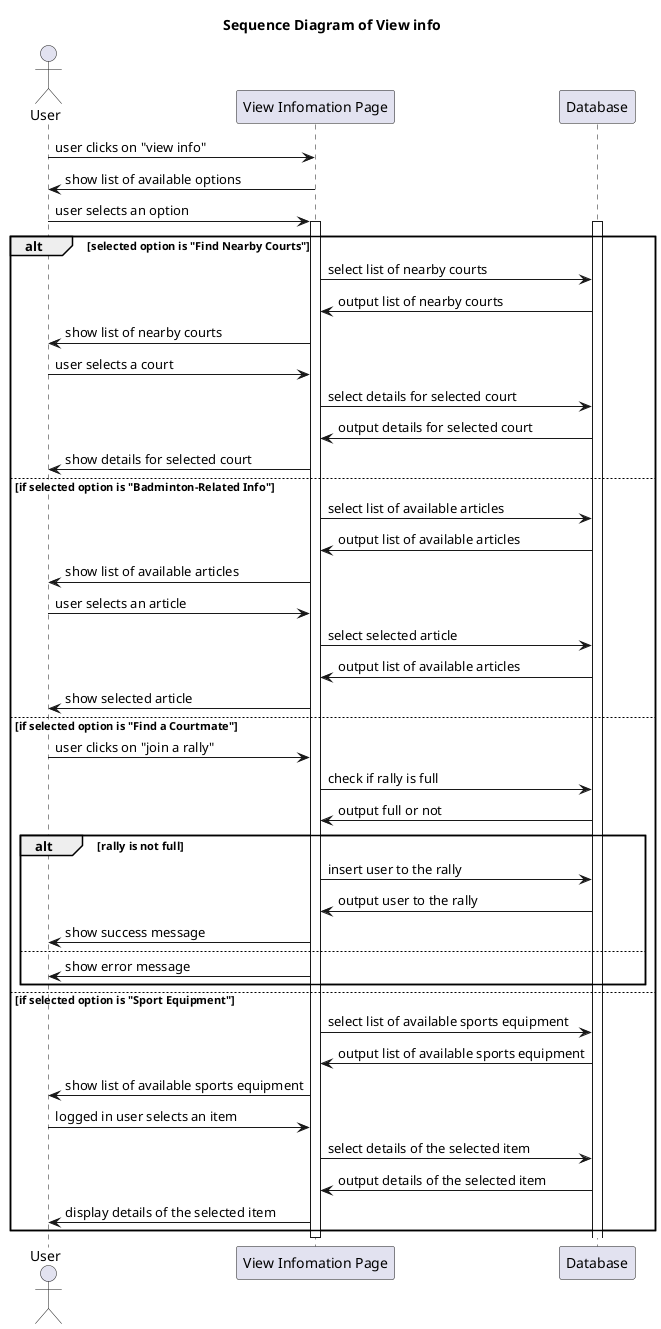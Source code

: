@startuml
title Sequence Diagram of View info

Actor User
participant "View Infomation Page" as System
User -> System: user clicks on "view info"
System -> User: show list of available options
User -> System: user selects an option

activate System
activate Database

alt selected option is "Find Nearby Courts"
    System -> Database: select list of nearby courts
    Database -> System: output list of nearby courts
    System -> User: show list of nearby courts
    User -> System: user selects a court
    System -> Database: select details for selected court
    Database -> System: output details for selected court
    System -> User: show details for selected court
else if selected option is "Badminton-Related Info"
    System -> Database: select list of available articles
    Database -> System: output list of available articles
    System -> User: show list of available articles
    User -> System: user selects an article
    System -> Database: select selected article
    Database -> System: output list of available articles
    System -> User: show selected article
else if selected option is "Find a Courtmate"
    User -> System: user clicks on "join a rally"
    System -> Database: check if rally is full
    Database -> System: output full or not
    alt rally is not full
        System -> Database: insert user to the rally
        Database -> System: output user to the rally
        System -> User: show success message
    else
        System -> User: show error message
    end
else if selected option is "Sport Equipment"
    System -> Database: select list of available sports equipment
    Database -> System: output list of available sports equipment
    System -> User: show list of available sports equipment
    User -> System: logged in user selects an item
    System -> Database: select details of the selected item
    Database -> System: output details of the selected item
    System -> User: display details of the selected item
end
deactivate System
@enduml
